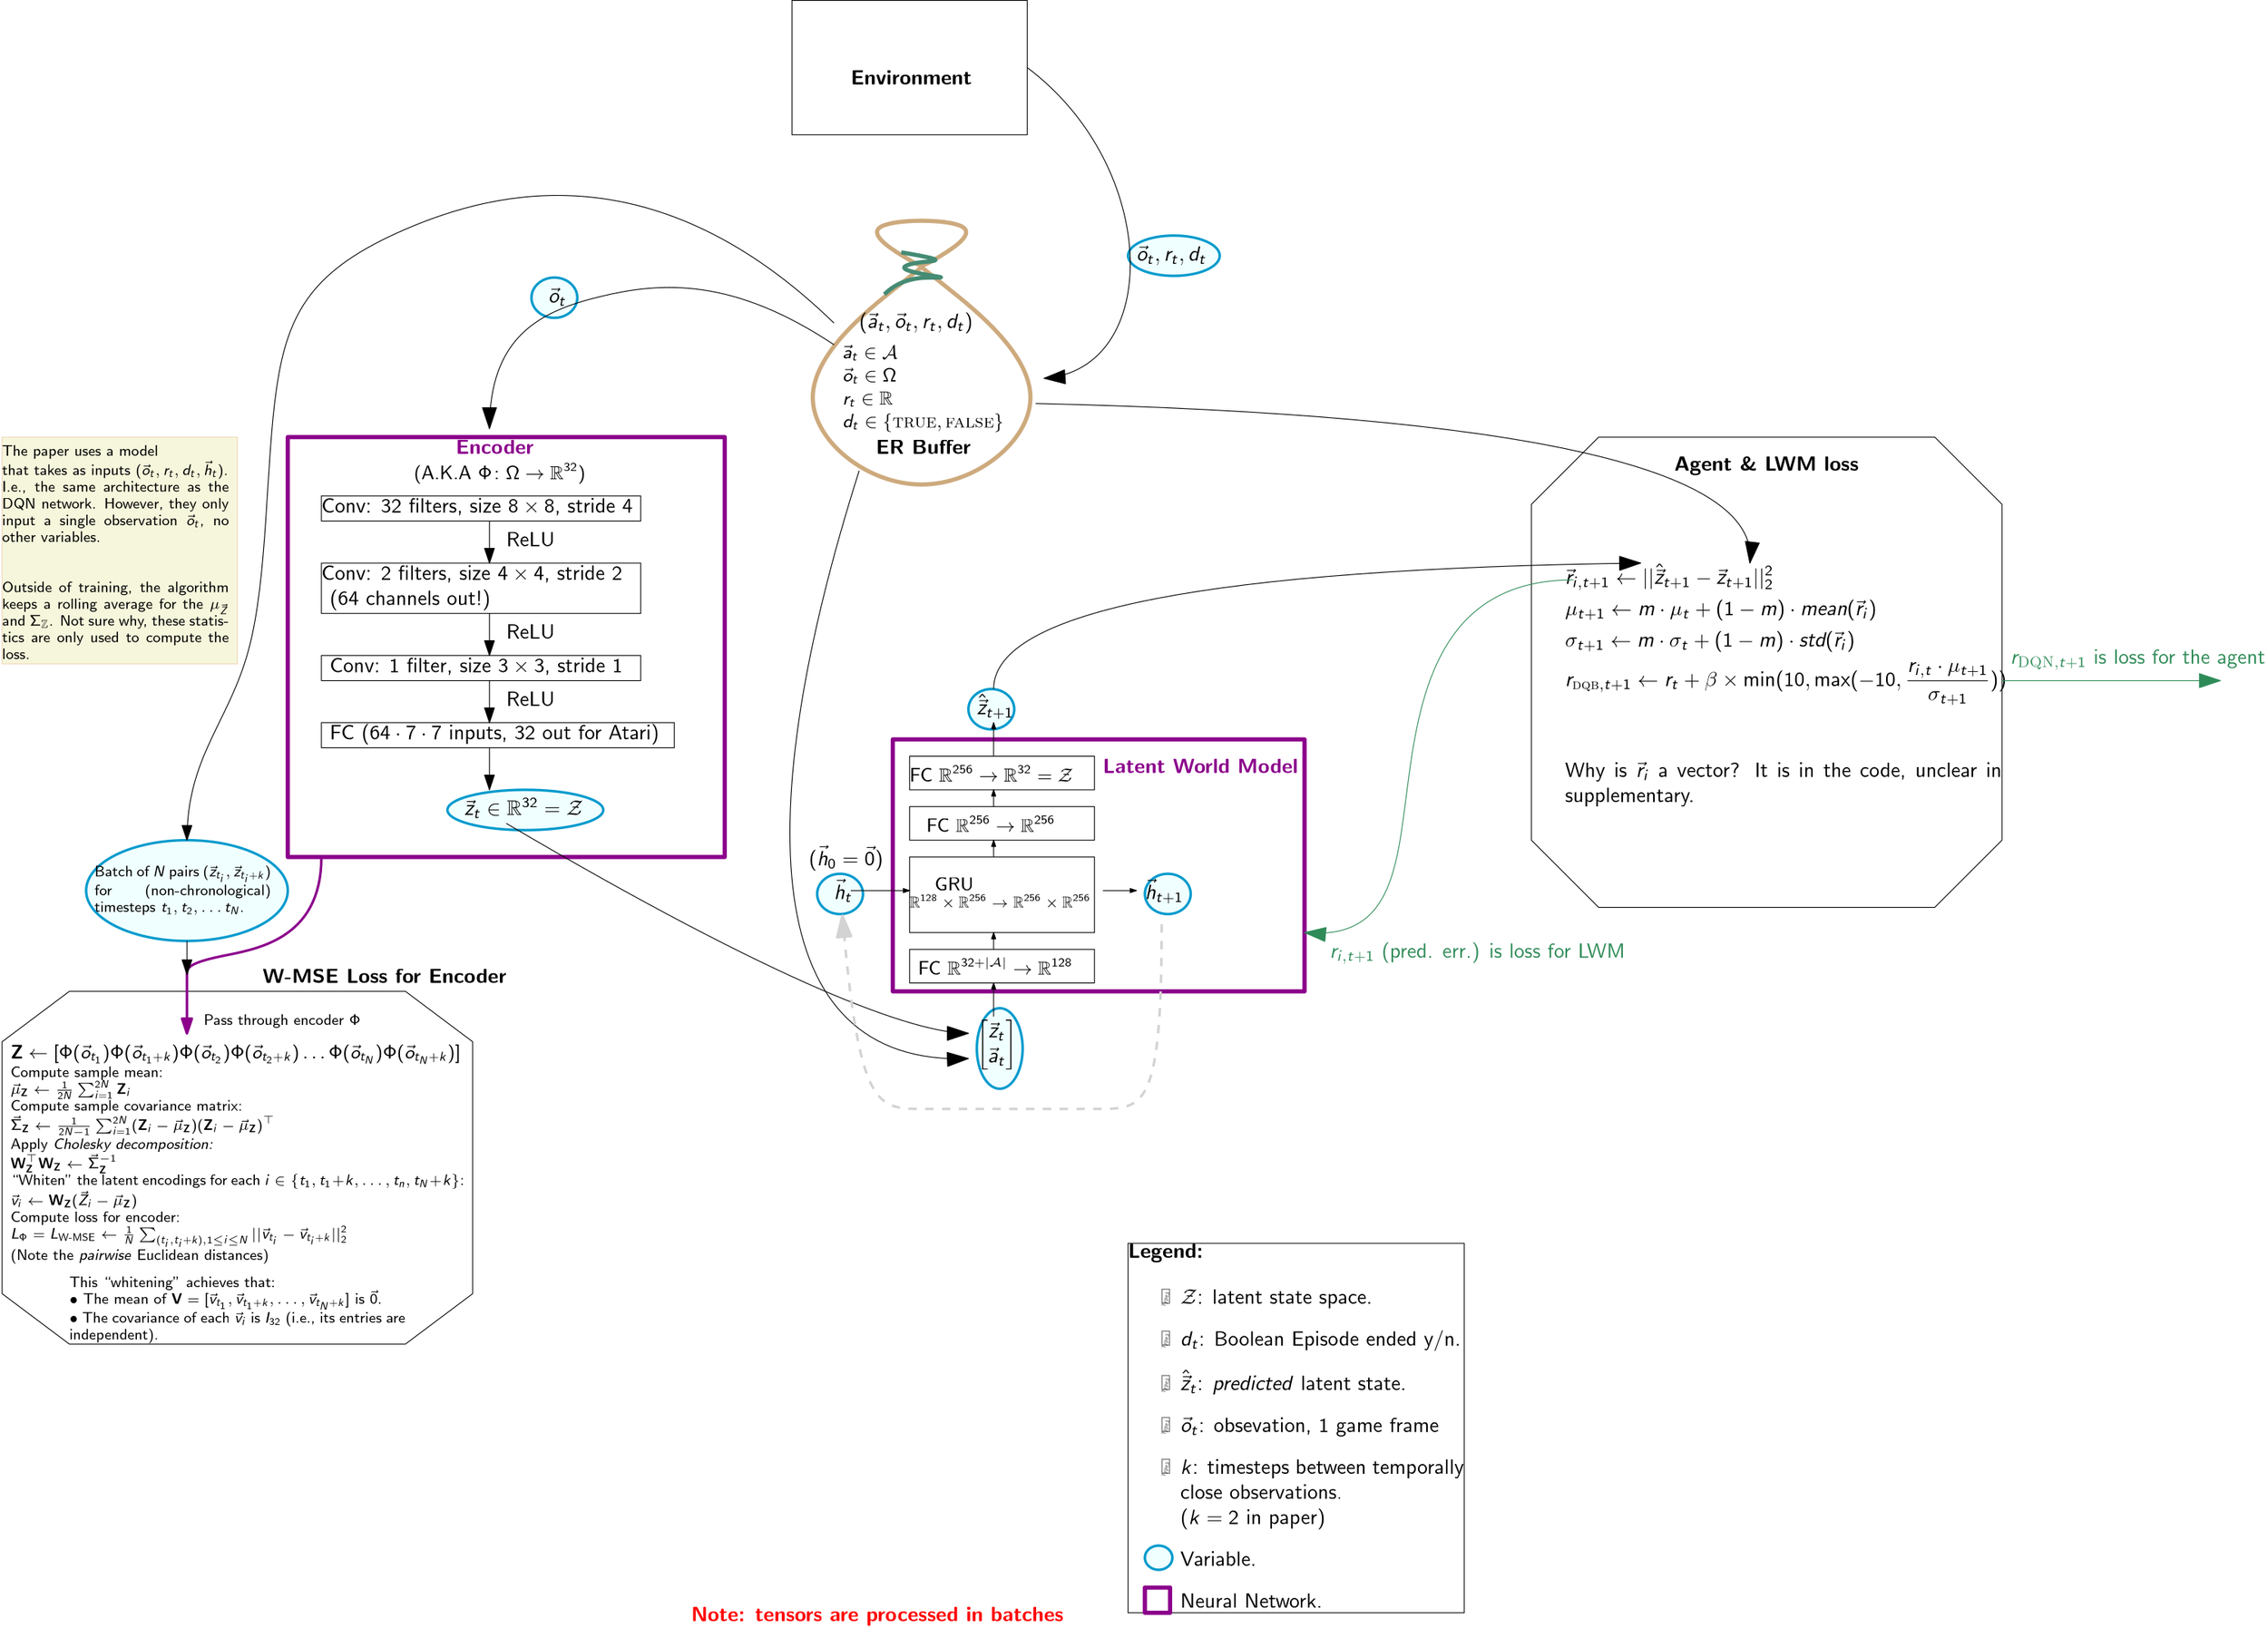 <?xml version="1.0"?>
<!DOCTYPE ipe SYSTEM "ipe.dtd">
<ipe version="70218" creator="Ipe 7.2.26">
<info created="D:20221008195241" modified="D:20221016220251"/>
<ipestyle name="basic">
<symbol name="arrow/arc(spx)">
<path stroke="sym-stroke" fill="sym-stroke" pen="sym-pen">
0 0 m
-1 0.333 l
-1 -0.333 l
h
</path>
</symbol>
<symbol name="arrow/farc(spx)">
<path stroke="sym-stroke" fill="white" pen="sym-pen">
0 0 m
-1 0.333 l
-1 -0.333 l
h
</path>
</symbol>
<symbol name="arrow/ptarc(spx)">
<path stroke="sym-stroke" fill="sym-stroke" pen="sym-pen">
0 0 m
-1 0.333 l
-0.8 0 l
-1 -0.333 l
h
</path>
</symbol>
<symbol name="arrow/fptarc(spx)">
<path stroke="sym-stroke" fill="white" pen="sym-pen">
0 0 m
-1 0.333 l
-0.8 0 l
-1 -0.333 l
h
</path>
</symbol>
<symbol name="mark/circle(sx)" transformations="translations">
<path fill="sym-stroke">
0.6 0 0 0.6 0 0 e
0.4 0 0 0.4 0 0 e
</path>
</symbol>
<symbol name="mark/disk(sx)" transformations="translations">
<path fill="sym-stroke">
0.6 0 0 0.6 0 0 e
</path>
</symbol>
<symbol name="mark/fdisk(sfx)" transformations="translations">
<group>
<path fill="sym-fill">
0.5 0 0 0.5 0 0 e
</path>
<path fill="sym-stroke" fillrule="eofill">
0.6 0 0 0.6 0 0 e
0.4 0 0 0.4 0 0 e
</path>
</group>
</symbol>
<symbol name="mark/box(sx)" transformations="translations">
<path fill="sym-stroke" fillrule="eofill">
-0.6 -0.6 m
0.6 -0.6 l
0.6 0.6 l
-0.6 0.6 l
h
-0.4 -0.4 m
0.4 -0.4 l
0.4 0.4 l
-0.4 0.4 l
h
</path>
</symbol>
<symbol name="mark/square(sx)" transformations="translations">
<path fill="sym-stroke">
-0.6 -0.6 m
0.6 -0.6 l
0.6 0.6 l
-0.6 0.6 l
h
</path>
</symbol>
<symbol name="mark/fsquare(sfx)" transformations="translations">
<group>
<path fill="sym-fill">
-0.5 -0.5 m
0.5 -0.5 l
0.5 0.5 l
-0.5 0.5 l
h
</path>
<path fill="sym-stroke" fillrule="eofill">
-0.6 -0.6 m
0.6 -0.6 l
0.6 0.6 l
-0.6 0.6 l
h
-0.4 -0.4 m
0.4 -0.4 l
0.4 0.4 l
-0.4 0.4 l
h
</path>
</group>
</symbol>
<symbol name="mark/cross(sx)" transformations="translations">
<group>
<path fill="sym-stroke">
-0.43 -0.57 m
0.57 0.43 l
0.43 0.57 l
-0.57 -0.43 l
h
</path>
<path fill="sym-stroke">
-0.43 0.57 m
0.57 -0.43 l
0.43 -0.57 l
-0.57 0.43 l
h
</path>
</group>
</symbol>
<symbol name="arrow/fnormal(spx)">
<path stroke="sym-stroke" fill="white" pen="sym-pen">
0 0 m
-1 0.333 l
-1 -0.333 l
h
</path>
</symbol>
<symbol name="arrow/pointed(spx)">
<path stroke="sym-stroke" fill="sym-stroke" pen="sym-pen">
0 0 m
-1 0.333 l
-0.8 0 l
-1 -0.333 l
h
</path>
</symbol>
<symbol name="arrow/fpointed(spx)">
<path stroke="sym-stroke" fill="white" pen="sym-pen">
0 0 m
-1 0.333 l
-0.8 0 l
-1 -0.333 l
h
</path>
</symbol>
<symbol name="arrow/linear(spx)">
<path stroke="sym-stroke" pen="sym-pen">
-1 0.333 m
0 0 l
-1 -0.333 l
</path>
</symbol>
<symbol name="arrow/fdouble(spx)">
<path stroke="sym-stroke" fill="white" pen="sym-pen">
0 0 m
-1 0.333 l
-1 -0.333 l
h
-1 0 m
-2 0.333 l
-2 -0.333 l
h
</path>
</symbol>
<symbol name="arrow/double(spx)">
<path stroke="sym-stroke" fill="sym-stroke" pen="sym-pen">
0 0 m
-1 0.333 l
-1 -0.333 l
h
-1 0 m
-2 0.333 l
-2 -0.333 l
h
</path>
</symbol>
<symbol name="arrow/mid-normal(spx)">
<path stroke="sym-stroke" fill="sym-stroke" pen="sym-pen">
0.5 0 m
-0.5 0.333 l
-0.5 -0.333 l
h
</path>
</symbol>
<symbol name="arrow/mid-fnormal(spx)">
<path stroke="sym-stroke" fill="white" pen="sym-pen">
0.5 0 m
-0.5 0.333 l
-0.5 -0.333 l
h
</path>
</symbol>
<symbol name="arrow/mid-pointed(spx)">
<path stroke="sym-stroke" fill="sym-stroke" pen="sym-pen">
0.5 0 m
-0.5 0.333 l
-0.3 0 l
-0.5 -0.333 l
h
</path>
</symbol>
<symbol name="arrow/mid-fpointed(spx)">
<path stroke="sym-stroke" fill="white" pen="sym-pen">
0.5 0 m
-0.5 0.333 l
-0.3 0 l
-0.5 -0.333 l
h
</path>
</symbol>
<symbol name="arrow/mid-double(spx)">
<path stroke="sym-stroke" fill="sym-stroke" pen="sym-pen">
1 0 m
0 0.333 l
0 -0.333 l
h
0 0 m
-1 0.333 l
-1 -0.333 l
h
</path>
</symbol>
<symbol name="arrow/mid-fdouble(spx)">
<path stroke="sym-stroke" fill="white" pen="sym-pen">
1 0 m
0 0.333 l
0 -0.333 l
h
0 0 m
-1 0.333 l
-1 -0.333 l
h
</path>
</symbol>
<anglesize name="22.5 deg" value="22.5"/>
<anglesize name="30 deg" value="30"/>
<anglesize name="45 deg" value="45"/>
<anglesize name="60 deg" value="60"/>
<anglesize name="90 deg" value="90"/>
<arrowsize name="large" value="10"/>
<arrowsize name="small" value="5"/>
<arrowsize name="tiny" value="3"/>
<color name="blue" value="0 0 1"/>
<color name="brown" value="0.647 0.165 0.165"/>
<color name="darkblue" value="0 0 0.545"/>
<color name="darkcyan" value="0 0.545 0.545"/>
<color name="darkgray" value="0.663"/>
<color name="darkgreen" value="0 0.392 0"/>
<color name="darkmagenta" value="0.545 0 0.545"/>
<color name="darkorange" value="1 0.549 0"/>
<color name="darkred" value="0.545 0 0"/>
<color name="gold" value="1 0.843 0"/>
<color name="gray" value="0.745"/>
<color name="green" value="0 1 0"/>
<color name="lightblue" value="0.678 0.847 0.902"/>
<color name="lightcyan" value="0.878 1 1"/>
<color name="lightgray" value="0.827"/>
<color name="lightgreen" value="0.565 0.933 0.565"/>
<color name="lightyellow" value="1 1 0.878"/>
<color name="navy" value="0 0 0.502"/>
<color name="orange" value="1 0.647 0"/>
<color name="pink" value="1 0.753 0.796"/>
<color name="purple" value="0.627 0.125 0.941"/>
<color name="red" value="1 0 0"/>
<color name="seagreen" value="0.18 0.545 0.341"/>
<color name="turquoise" value="0.251 0.878 0.816"/>
<color name="violet" value="0.933 0.51 0.933"/>
<color name="yellow" value="1 1 0"/>
<dashstyle name="dash dot dotted" value="[4 2 1 2 1 2] 0"/>
<dashstyle name="dash dotted" value="[4 2 1 2] 0"/>
<dashstyle name="dashed" value="[4] 0"/>
<dashstyle name="dotted" value="[1 3] 0"/>
<gridsize name="10 pts (~3.5 mm)" value="10"/>
<gridsize name="14 pts (~5 mm)" value="14"/>
<gridsize name="16 pts (~6 mm)" value="16"/>
<gridsize name="20 pts (~7 mm)" value="20"/>
<gridsize name="28 pts (~10 mm)" value="28"/>
<gridsize name="32 pts (~12 mm)" value="32"/>
<gridsize name="4 pts" value="4"/>
<gridsize name="56 pts (~20 mm)" value="56"/>
<gridsize name="8 pts (~3 mm)" value="8"/>
<opacity name="10%" value="0.1"/>
<opacity name="30%" value="0.3"/>
<opacity name="50%" value="0.5"/>
<opacity name="75%" value="0.75"/>
<pen name="fat" value="1.2"/>
<pen name="heavier" value="0.8"/>
<pen name="ultrafat" value="2"/>
<symbolsize name="large" value="5"/>
<symbolsize name="small" value="2"/>
<symbolsize name="tiny" value="1.1"/>
<textsize name="Huge" value="\Huge"/>
<textsize name="LARGE" value="\LARGE"/>
<textsize name="Large" value="\Large"/>
<textsize name="footnote" value="\footnotesize"/>
<textsize name="huge" value="\huge"/>
<textsize name="large" value="\large"/>
<textsize name="script" value="\scriptsize"/>
<textsize name="small" value="\small"/>
<textsize name="tiny" value="\tiny"/>
<textstyle name="center" begin="\begin{center}" end="\end{center}"/>
<textstyle name="item" begin="\begin{itemize}\item{}" end="\end{itemize}"/>
<textstyle name="itemize" begin="\begin{itemize}" end="\end{itemize}"/>
<tiling name="falling" angle="-60" step="4" width="1"/>
<tiling name="rising" angle="30" step="4" width="1"/>
</ipestyle>
<ipestyle name="colors">
<color name="aliceblue" value="0.941 0.973 1"/>
<color name="antiquewhite" value="0.98 0.922 0.843"/>
<color name="antiquewhite1" value="1 0.937 0.859"/>
<color name="antiquewhite2" value="0.933 0.875 0.8"/>
<color name="antiquewhite3" value="0.804 0.753 0.69"/>
<color name="antiquewhite4" value="0.545 0.514 0.471"/>
<color name="aquamarine" value="0.498 1 0.831"/>
<color name="aquamarine1" value="0.498 1 0.831"/>
<color name="aquamarine2" value="0.463 0.933 0.776"/>
<color name="aquamarine3" value="0.4 0.804 0.667"/>
<color name="aquamarine4" value="0.271 0.545 0.455"/>
<color name="azure" value="0.941 1 1"/>
<color name="azure1" value="0.941 1 1"/>
<color name="azure2" value="0.878 0.933 0.933"/>
<color name="azure3" value="0.757 0.804 0.804"/>
<color name="azure4" value="0.514 0.545 0.545"/>
<color name="beige" value="0.961 0.961 0.863"/>
<color name="bisque" value="1 0.894 0.769"/>
<color name="bisque1" value="1 0.894 0.769"/>
<color name="bisque2" value="0.933 0.835 0.718"/>
<color name="bisque3" value="0.804 0.718 0.62"/>
<color name="bisque4" value="0.545 0.49 0.42"/>
<color name="black" value="0"/>
<color name="blanchedalmond" value="1 0.922 0.804"/>
<color name="blue" value="0 0 1"/>
<color name="blue1" value="0 0 1"/>
<color name="blue2" value="0 0 0.933"/>
<color name="blue3" value="0 0 0.804"/>
<color name="blue4" value="0 0 0.545"/>
<color name="blueviolet" value="0.541 0.169 0.886"/>
<color name="brown" value="0.647 0.165 0.165"/>
<color name="brown1" value="1 0.251 0.251"/>
<color name="brown2" value="0.933 0.231 0.231"/>
<color name="brown3" value="0.804 0.2 0.2"/>
<color name="brown4" value="0.545 0.137 0.137"/>
<color name="burlywood" value="0.871 0.722 0.529"/>
<color name="burlywood1" value="1 0.827 0.608"/>
<color name="burlywood2" value="0.933 0.773 0.569"/>
<color name="burlywood3" value="0.804 0.667 0.49"/>
<color name="burlywood4" value="0.545 0.451 0.333"/>
<color name="cadetblue" value="0.373 0.62 0.627"/>
<color name="cadetblue1" value="0.596 0.961 1"/>
<color name="cadetblue2" value="0.557 0.898 0.933"/>
<color name="cadetblue3" value="0.478 0.773 0.804"/>
<color name="cadetblue4" value="0.325 0.525 0.545"/>
<color name="chartreuse" value="0.498 1 0"/>
<color name="chartreuse1" value="0.498 1 0"/>
<color name="chartreuse2" value="0.463 0.933 0"/>
<color name="chartreuse3" value="0.4 0.804 0"/>
<color name="chartreuse4" value="0.271 0.545 0"/>
<color name="chocolate" value="0.824 0.412 0.118"/>
<color name="chocolate1" value="1 0.498 0.141"/>
<color name="chocolate2" value="0.933 0.463 0.129"/>
<color name="chocolate3" value="0.804 0.4 0.114"/>
<color name="chocolate4" value="0.545 0.271 0.075"/>
<color name="coral" value="1 0.498 0.314"/>
<color name="coral1" value="1 0.447 0.337"/>
<color name="coral2" value="0.933 0.416 0.314"/>
<color name="coral3" value="0.804 0.357 0.271"/>
<color name="coral4" value="0.545 0.243 0.184"/>
<color name="cornflowerblue" value="0.392 0.584 0.929"/>
<color name="cornsilk" value="1 0.973 0.863"/>
<color name="cornsilk1" value="1 0.973 0.863"/>
<color name="cornsilk2" value="0.933 0.91 0.804"/>
<color name="cornsilk3" value="0.804 0.784 0.694"/>
<color name="cornsilk4" value="0.545 0.533 0.471"/>
<color name="cyan" value="0 1 1"/>
<color name="cyan1" value="0 1 1"/>
<color name="cyan2" value="0 0.933 0.933"/>
<color name="cyan3" value="0 0.804 0.804"/>
<color name="cyan4" value="0 0.545 0.545"/>
<color name="darkblue" value="0 0 0.545"/>
<color name="darkcyan" value="0 0.545 0.545"/>
<color name="darkgoldenrod" value="0.722 0.525 0.043"/>
<color name="darkgoldenrod1" value="1 0.725 0.059"/>
<color name="darkgoldenrod2" value="0.933 0.678 0.055"/>
<color name="darkgoldenrod3" value="0.804 0.584 0.047"/>
<color name="darkgoldenrod4" value="0.545 0.396 0.031"/>
<color name="darkgray" value="0.663"/>
<color name="darkgreen" value="0 0.392 0"/>
<color name="darkgrey" value="0.663"/>
<color name="darkkhaki" value="0.741 0.718 0.42"/>
<color name="darkmagenta" value="0.545 0 0.545"/>
<color name="darkolivegreen" value="0.333 0.42 0.184"/>
<color name="darkolivegreen1" value="0.792 1 0.439"/>
<color name="darkolivegreen2" value="0.737 0.933 0.408"/>
<color name="darkolivegreen3" value="0.635 0.804 0.353"/>
<color name="darkolivegreen4" value="0.431 0.545 0.239"/>
<color name="darkorange" value="1 0.549 0"/>
<color name="darkorange1" value="1 0.498 0"/>
<color name="darkorange2" value="0.933 0.463 0"/>
<color name="darkorange3" value="0.804 0.4 0"/>
<color name="darkorange4" value="0.545 0.271 0"/>
<color name="darkorchid" value="0.6 0.196 0.8"/>
<color name="darkorchid1" value="0.749 0.243 1"/>
<color name="darkorchid2" value="0.698 0.227 0.933"/>
<color name="darkorchid3" value="0.604 0.196 0.804"/>
<color name="darkorchid4" value="0.408 0.133 0.545"/>
<color name="darkred" value="0.545 0 0"/>
<color name="darksalmon" value="0.914 0.588 0.478"/>
<color name="darkseagreen" value="0.561 0.737 0.561"/>
<color name="darkseagreen1" value="0.757 1 0.757"/>
<color name="darkseagreen2" value="0.706 0.933 0.706"/>
<color name="darkseagreen3" value="0.608 0.804 0.608"/>
<color name="darkseagreen4" value="0.412 0.545 0.412"/>
<color name="darkslateblue" value="0.282 0.239 0.545"/>
<color name="darkslategray" value="0.184 0.31 0.31"/>
<color name="darkslategray1" value="0.592 1 1"/>
<color name="darkslategray2" value="0.553 0.933 0.933"/>
<color name="darkslategray3" value="0.475 0.804 0.804"/>
<color name="darkslategray4" value="0.322 0.545 0.545"/>
<color name="darkslategrey" value="0.184 0.31 0.31"/>
<color name="darkturquoise" value="0 0.808 0.82"/>
<color name="darkviolet" value="0.58 0 0.827"/>
<color name="deeppink" value="1 0.078 0.576"/>
<color name="deeppink1" value="1 0.078 0.576"/>
<color name="deeppink2" value="0.933 0.071 0.537"/>
<color name="deeppink3" value="0.804 0.063 0.463"/>
<color name="deeppink4" value="0.545 0.039 0.314"/>
<color name="deepskyblue" value="0 0.749 1"/>
<color name="deepskyblue1" value="0 0.749 1"/>
<color name="deepskyblue2" value="0 0.698 0.933"/>
<color name="deepskyblue3" value="0 0.604 0.804"/>
<color name="deepskyblue4" value="0 0.408 0.545"/>
<color name="dimgray" value="0.412"/>
<color name="dimgrey" value="0.412"/>
<color name="dodgerblue" value="0.118 0.565 1"/>
<color name="dodgerblue1" value="0.118 0.565 1"/>
<color name="dodgerblue2" value="0.11 0.525 0.933"/>
<color name="dodgerblue3" value="0.094 0.455 0.804"/>
<color name="dodgerblue4" value="0.063 0.306 0.545"/>
<color name="firebrick" value="0.698 0.133 0.133"/>
<color name="firebrick1" value="1 0.188 0.188"/>
<color name="firebrick2" value="0.933 0.173 0.173"/>
<color name="firebrick3" value="0.804 0.149 0.149"/>
<color name="firebrick4" value="0.545 0.102 0.102"/>
<color name="floralwhite" value="1 0.98 0.941"/>
<color name="forestgreen" value="0.133 0.545 0.133"/>
<color name="gainsboro" value="0.863"/>
<color name="ghostwhite" value="0.973 0.973 1"/>
<color name="gold" value="1 0.843 0"/>
<color name="gold1" value="1 0.843 0"/>
<color name="gold2" value="0.933 0.788 0"/>
<color name="gold3" value="0.804 0.678 0"/>
<color name="gold4" value="0.545 0.459 0"/>
<color name="goldenrod" value="0.855 0.647 0.125"/>
<color name="goldenrod1" value="1 0.757 0.145"/>
<color name="goldenrod2" value="0.933 0.706 0.133"/>
<color name="goldenrod3" value="0.804 0.608 0.114"/>
<color name="goldenrod4" value="0.545 0.412 0.078"/>
<color name="gray" value="0.745"/>
<color name="gray0" value="0"/>
<color name="gray1" value="0.012"/>
<color name="gray10" value="0.102"/>
<color name="gray100" value="1"/>
<color name="gray11" value="0.11"/>
<color name="gray12" value="0.122"/>
<color name="gray13" value="0.129"/>
<color name="gray14" value="0.141"/>
<color name="gray15" value="0.149"/>
<color name="gray16" value="0.161"/>
<color name="gray17" value="0.169"/>
<color name="gray18" value="0.18"/>
<color name="gray19" value="0.188"/>
<color name="gray2" value="0.02"/>
<color name="gray20" value="0.2"/>
<color name="gray21" value="0.212"/>
<color name="gray22" value="0.22"/>
<color name="gray23" value="0.231"/>
<color name="gray24" value="0.239"/>
<color name="gray25" value="0.251"/>
<color name="gray26" value="0.259"/>
<color name="gray27" value="0.271"/>
<color name="gray28" value="0.278"/>
<color name="gray29" value="0.29"/>
<color name="gray3" value="0.031"/>
<color name="gray30" value="0.302"/>
<color name="gray31" value="0.31"/>
<color name="gray32" value="0.322"/>
<color name="gray33" value="0.329"/>
<color name="gray34" value="0.341"/>
<color name="gray35" value="0.349"/>
<color name="gray36" value="0.361"/>
<color name="gray37" value="0.369"/>
<color name="gray38" value="0.38"/>
<color name="gray39" value="0.388"/>
<color name="gray4" value="0.039"/>
<color name="gray40" value="0.4"/>
<color name="gray41" value="0.412"/>
<color name="gray42" value="0.42"/>
<color name="gray43" value="0.431"/>
<color name="gray44" value="0.439"/>
<color name="gray45" value="0.451"/>
<color name="gray46" value="0.459"/>
<color name="gray47" value="0.471"/>
<color name="gray48" value="0.478"/>
<color name="gray49" value="0.49"/>
<color name="gray5" value="0.051"/>
<color name="gray50" value="0.498"/>
<color name="gray51" value="0.51"/>
<color name="gray52" value="0.522"/>
<color name="gray53" value="0.529"/>
<color name="gray54" value="0.541"/>
<color name="gray55" value="0.549"/>
<color name="gray56" value="0.561"/>
<color name="gray57" value="0.569"/>
<color name="gray58" value="0.58"/>
<color name="gray59" value="0.588"/>
<color name="gray6" value="0.059"/>
<color name="gray60" value="0.6"/>
<color name="gray61" value="0.612"/>
<color name="gray62" value="0.62"/>
<color name="gray63" value="0.631"/>
<color name="gray64" value="0.639"/>
<color name="gray65" value="0.651"/>
<color name="gray66" value="0.659"/>
<color name="gray67" value="0.671"/>
<color name="gray68" value="0.678"/>
<color name="gray69" value="0.69"/>
<color name="gray7" value="0.071"/>
<color name="gray70" value="0.702"/>
<color name="gray71" value="0.71"/>
<color name="gray72" value="0.722"/>
<color name="gray73" value="0.729"/>
<color name="gray74" value="0.741"/>
<color name="gray75" value="0.749"/>
<color name="gray76" value="0.761"/>
<color name="gray77" value="0.769"/>
<color name="gray78" value="0.78"/>
<color name="gray79" value="0.788"/>
<color name="gray8" value="0.078"/>
<color name="gray80" value="0.8"/>
<color name="gray81" value="0.812"/>
<color name="gray82" value="0.82"/>
<color name="gray83" value="0.831"/>
<color name="gray84" value="0.839"/>
<color name="gray85" value="0.851"/>
<color name="gray86" value="0.859"/>
<color name="gray87" value="0.871"/>
<color name="gray88" value="0.878"/>
<color name="gray89" value="0.89"/>
<color name="gray9" value="0.09"/>
<color name="gray90" value="0.898"/>
<color name="gray91" value="0.91"/>
<color name="gray92" value="0.922"/>
<color name="gray93" value="0.929"/>
<color name="gray94" value="0.941"/>
<color name="gray95" value="0.949"/>
<color name="gray96" value="0.961"/>
<color name="gray97" value="0.969"/>
<color name="gray98" value="0.98"/>
<color name="gray99" value="0.988"/>
<color name="green" value="0 1 0"/>
<color name="green1" value="0 1 0"/>
<color name="green2" value="0 0.933 0"/>
<color name="green3" value="0 0.804 0"/>
<color name="green4" value="0 0.545 0"/>
<color name="greenyellow" value="0.678 1 0.184"/>
<color name="grey" value="0.745"/>
<color name="grey0" value="0"/>
<color name="grey1" value="0.012"/>
<color name="grey10" value="0.102"/>
<color name="grey100" value="1"/>
<color name="grey11" value="0.11"/>
<color name="grey12" value="0.122"/>
<color name="grey13" value="0.129"/>
<color name="grey14" value="0.141"/>
<color name="grey15" value="0.149"/>
<color name="grey16" value="0.161"/>
<color name="grey17" value="0.169"/>
<color name="grey18" value="0.18"/>
<color name="grey19" value="0.188"/>
<color name="grey2" value="0.02"/>
<color name="grey20" value="0.2"/>
<color name="grey21" value="0.212"/>
<color name="grey22" value="0.22"/>
<color name="grey23" value="0.231"/>
<color name="grey24" value="0.239"/>
<color name="grey25" value="0.251"/>
<color name="grey26" value="0.259"/>
<color name="grey27" value="0.271"/>
<color name="grey28" value="0.278"/>
<color name="grey29" value="0.29"/>
<color name="grey3" value="0.031"/>
<color name="grey30" value="0.302"/>
<color name="grey31" value="0.31"/>
<color name="grey32" value="0.322"/>
<color name="grey33" value="0.329"/>
<color name="grey34" value="0.341"/>
<color name="grey35" value="0.349"/>
<color name="grey36" value="0.361"/>
<color name="grey37" value="0.369"/>
<color name="grey38" value="0.38"/>
<color name="grey39" value="0.388"/>
<color name="grey4" value="0.039"/>
<color name="grey40" value="0.4"/>
<color name="grey41" value="0.412"/>
<color name="grey42" value="0.42"/>
<color name="grey43" value="0.431"/>
<color name="grey44" value="0.439"/>
<color name="grey45" value="0.451"/>
<color name="grey46" value="0.459"/>
<color name="grey47" value="0.471"/>
<color name="grey48" value="0.478"/>
<color name="grey49" value="0.49"/>
<color name="grey5" value="0.051"/>
<color name="grey50" value="0.498"/>
<color name="grey51" value="0.51"/>
<color name="grey52" value="0.522"/>
<color name="grey53" value="0.529"/>
<color name="grey54" value="0.541"/>
<color name="grey55" value="0.549"/>
<color name="grey56" value="0.561"/>
<color name="grey57" value="0.569"/>
<color name="grey58" value="0.58"/>
<color name="grey59" value="0.588"/>
<color name="grey6" value="0.059"/>
<color name="grey60" value="0.6"/>
<color name="grey61" value="0.612"/>
<color name="grey62" value="0.62"/>
<color name="grey63" value="0.631"/>
<color name="grey64" value="0.639"/>
<color name="grey65" value="0.651"/>
<color name="grey66" value="0.659"/>
<color name="grey67" value="0.671"/>
<color name="grey68" value="0.678"/>
<color name="grey69" value="0.69"/>
<color name="grey7" value="0.071"/>
<color name="grey70" value="0.702"/>
<color name="grey71" value="0.71"/>
<color name="grey72" value="0.722"/>
<color name="grey73" value="0.729"/>
<color name="grey74" value="0.741"/>
<color name="grey75" value="0.749"/>
<color name="grey76" value="0.761"/>
<color name="grey77" value="0.769"/>
<color name="grey78" value="0.78"/>
<color name="grey79" value="0.788"/>
<color name="grey8" value="0.078"/>
<color name="grey80" value="0.8"/>
<color name="grey81" value="0.812"/>
<color name="grey82" value="0.82"/>
<color name="grey83" value="0.831"/>
<color name="grey84" value="0.839"/>
<color name="grey85" value="0.851"/>
<color name="grey86" value="0.859"/>
<color name="grey87" value="0.871"/>
<color name="grey88" value="0.878"/>
<color name="grey89" value="0.89"/>
<color name="grey9" value="0.09"/>
<color name="grey90" value="0.898"/>
<color name="grey91" value="0.91"/>
<color name="grey92" value="0.922"/>
<color name="grey93" value="0.929"/>
<color name="grey94" value="0.941"/>
<color name="grey95" value="0.949"/>
<color name="grey96" value="0.961"/>
<color name="grey97" value="0.969"/>
<color name="grey98" value="0.98"/>
<color name="grey99" value="0.988"/>
<color name="honeydew" value="0.941 1 0.941"/>
<color name="honeydew1" value="0.941 1 0.941"/>
<color name="honeydew2" value="0.878 0.933 0.878"/>
<color name="honeydew3" value="0.757 0.804 0.757"/>
<color name="honeydew4" value="0.514 0.545 0.514"/>
<color name="hotpink" value="1 0.412 0.706"/>
<color name="hotpink1" value="1 0.431 0.706"/>
<color name="hotpink2" value="0.933 0.416 0.655"/>
<color name="hotpink3" value="0.804 0.376 0.565"/>
<color name="hotpink4" value="0.545 0.227 0.384"/>
<color name="indianred" value="0.804 0.361 0.361"/>
<color name="indianred1" value="1 0.416 0.416"/>
<color name="indianred2" value="0.933 0.388 0.388"/>
<color name="indianred3" value="0.804 0.333 0.333"/>
<color name="indianred4" value="0.545 0.227 0.227"/>
<color name="ivory" value="1 1 0.941"/>
<color name="ivory1" value="1 1 0.941"/>
<color name="ivory2" value="0.933 0.933 0.878"/>
<color name="ivory3" value="0.804 0.804 0.757"/>
<color name="ivory4" value="0.545 0.545 0.514"/>
<color name="khaki" value="0.941 0.902 0.549"/>
<color name="khaki1" value="1 0.965 0.561"/>
<color name="khaki2" value="0.933 0.902 0.522"/>
<color name="khaki3" value="0.804 0.776 0.451"/>
<color name="khaki4" value="0.545 0.525 0.306"/>
<color name="lavender" value="0.902 0.902 0.98"/>
<color name="lavenderblush" value="1 0.941 0.961"/>
<color name="lavenderblush1" value="1 0.941 0.961"/>
<color name="lavenderblush2" value="0.933 0.878 0.898"/>
<color name="lavenderblush3" value="0.804 0.757 0.773"/>
<color name="lavenderblush4" value="0.545 0.514 0.525"/>
<color name="lawngreen" value="0.486 0.988 0"/>
<color name="lemonchiffon" value="1 0.98 0.804"/>
<color name="lemonchiffon1" value="1 0.98 0.804"/>
<color name="lemonchiffon2" value="0.933 0.914 0.749"/>
<color name="lemonchiffon3" value="0.804 0.788 0.647"/>
<color name="lemonchiffon4" value="0.545 0.537 0.439"/>
<color name="lightblue" value="0.678 0.847 0.902"/>
<color name="lightblue1" value="0.749 0.937 1"/>
<color name="lightblue2" value="0.698 0.875 0.933"/>
<color name="lightblue3" value="0.604 0.753 0.804"/>
<color name="lightblue4" value="0.408 0.514 0.545"/>
<color name="lightcoral" value="0.941 0.502 0.502"/>
<color name="lightcyan" value="0.878 1 1"/>
<color name="lightcyan1" value="0.878 1 1"/>
<color name="lightcyan2" value="0.82 0.933 0.933"/>
<color name="lightcyan3" value="0.706 0.804 0.804"/>
<color name="lightcyan4" value="0.478 0.545 0.545"/>
<color name="lightgoldenrod" value="0.933 0.867 0.51"/>
<color name="lightgoldenrod1" value="1 0.925 0.545"/>
<color name="lightgoldenrod2" value="0.933 0.863 0.51"/>
<color name="lightgoldenrod3" value="0.804 0.745 0.439"/>
<color name="lightgoldenrod4" value="0.545 0.506 0.298"/>
<color name="lightgoldenrodyellow" value="0.98 0.98 0.824"/>
<color name="lightgray" value="0.827"/>
<color name="lightgreen" value="0.565 0.933 0.565"/>
<color name="lightgrey" value="0.827"/>
<color name="lightpink" value="1 0.714 0.757"/>
<color name="lightpink1" value="1 0.682 0.725"/>
<color name="lightpink2" value="0.933 0.635 0.678"/>
<color name="lightpink3" value="0.804 0.549 0.584"/>
<color name="lightpink4" value="0.545 0.373 0.396"/>
<color name="lightsalmon" value="1 0.627 0.478"/>
<color name="lightsalmon1" value="1 0.627 0.478"/>
<color name="lightsalmon2" value="0.933 0.584 0.447"/>
<color name="lightsalmon3" value="0.804 0.506 0.384"/>
<color name="lightsalmon4" value="0.545 0.341 0.259"/>
<color name="lightseagreen" value="0.125 0.698 0.667"/>
<color name="lightskyblue" value="0.529 0.808 0.98"/>
<color name="lightskyblue1" value="0.69 0.886 1"/>
<color name="lightskyblue2" value="0.643 0.827 0.933"/>
<color name="lightskyblue3" value="0.553 0.714 0.804"/>
<color name="lightskyblue4" value="0.376 0.482 0.545"/>
<color name="lightslateblue" value="0.518 0.439 1"/>
<color name="lightslategray" value="0.467 0.533 0.6"/>
<color name="lightslategrey" value="0.467 0.533 0.6"/>
<color name="lightsteelblue" value="0.69 0.769 0.871"/>
<color name="lightsteelblue1" value="0.792 0.882 1"/>
<color name="lightsteelblue2" value="0.737 0.824 0.933"/>
<color name="lightsteelblue3" value="0.635 0.71 0.804"/>
<color name="lightsteelblue4" value="0.431 0.482 0.545"/>
<color name="lightyellow" value="1 1 0.878"/>
<color name="lightyellow1" value="1 1 0.878"/>
<color name="lightyellow2" value="0.933 0.933 0.82"/>
<color name="lightyellow3" value="0.804 0.804 0.706"/>
<color name="lightyellow4" value="0.545 0.545 0.478"/>
<color name="limegreen" value="0.196 0.804 0.196"/>
<color name="linen" value="0.98 0.941 0.902"/>
<color name="magenta" value="1 0 1"/>
<color name="magenta1" value="1 0 1"/>
<color name="magenta2" value="0.933 0 0.933"/>
<color name="magenta3" value="0.804 0 0.804"/>
<color name="magenta4" value="0.545 0 0.545"/>
<color name="maroon" value="0.69 0.188 0.376"/>
<color name="maroon1" value="1 0.204 0.702"/>
<color name="maroon2" value="0.933 0.188 0.655"/>
<color name="maroon3" value="0.804 0.161 0.565"/>
<color name="maroon4" value="0.545 0.11 0.384"/>
<color name="mediumaquamarine" value="0.4 0.804 0.667"/>
<color name="mediumblue" value="0 0 0.804"/>
<color name="mediumorchid" value="0.729 0.333 0.827"/>
<color name="mediumorchid1" value="0.878 0.4 1"/>
<color name="mediumorchid2" value="0.82 0.373 0.933"/>
<color name="mediumorchid3" value="0.706 0.322 0.804"/>
<color name="mediumorchid4" value="0.478 0.216 0.545"/>
<color name="mediumpurple" value="0.576 0.439 0.859"/>
<color name="mediumpurple1" value="0.671 0.51 1"/>
<color name="mediumpurple2" value="0.624 0.475 0.933"/>
<color name="mediumpurple3" value="0.537 0.408 0.804"/>
<color name="mediumpurple4" value="0.365 0.278 0.545"/>
<color name="mediumseagreen" value="0.235 0.702 0.443"/>
<color name="mediumslateblue" value="0.482 0.408 0.933"/>
<color name="mediumspringgreen" value="0 0.98 0.604"/>
<color name="mediumturquoise" value="0.282 0.82 0.8"/>
<color name="mediumvioletred" value="0.78 0.082 0.522"/>
<color name="midnightblue" value="0.098 0.098 0.439"/>
<color name="mintcream" value="0.961 1 0.98"/>
<color name="mistyrose" value="1 0.894 0.882"/>
<color name="mistyrose1" value="1 0.894 0.882"/>
<color name="mistyrose2" value="0.933 0.835 0.824"/>
<color name="mistyrose3" value="0.804 0.718 0.71"/>
<color name="mistyrose4" value="0.545 0.49 0.482"/>
<color name="moccasin" value="1 0.894 0.71"/>
<color name="navajowhite" value="1 0.871 0.678"/>
<color name="navajowhite1" value="1 0.871 0.678"/>
<color name="navajowhite2" value="0.933 0.812 0.631"/>
<color name="navajowhite3" value="0.804 0.702 0.545"/>
<color name="navajowhite4" value="0.545 0.475 0.369"/>
<color name="navy" value="0 0 0.502"/>
<color name="navyblue" value="0 0 0.502"/>
<color name="oldlace" value="0.992 0.961 0.902"/>
<color name="olivedrab" value="0.42 0.557 0.137"/>
<color name="olivedrab1" value="0.753 1 0.243"/>
<color name="olivedrab2" value="0.702 0.933 0.227"/>
<color name="olivedrab3" value="0.604 0.804 0.196"/>
<color name="olivedrab4" value="0.412 0.545 0.133"/>
<color name="orange" value="1 0.647 0"/>
<color name="orange1" value="1 0.647 0"/>
<color name="orange2" value="0.933 0.604 0"/>
<color name="orange3" value="0.804 0.522 0"/>
<color name="orange4" value="0.545 0.353 0"/>
<color name="orangered" value="1 0.271 0"/>
<color name="orangered1" value="1 0.271 0"/>
<color name="orangered2" value="0.933 0.251 0"/>
<color name="orangered3" value="0.804 0.216 0"/>
<color name="orangered4" value="0.545 0.145 0"/>
<color name="orchid" value="0.855 0.439 0.839"/>
<color name="orchid1" value="1 0.514 0.98"/>
<color name="orchid2" value="0.933 0.478 0.914"/>
<color name="orchid3" value="0.804 0.412 0.788"/>
<color name="orchid4" value="0.545 0.278 0.537"/>
<color name="palegoldenrod" value="0.933 0.91 0.667"/>
<color name="palegreen" value="0.596 0.984 0.596"/>
<color name="palegreen1" value="0.604 1 0.604"/>
<color name="palegreen2" value="0.565 0.933 0.565"/>
<color name="palegreen3" value="0.486 0.804 0.486"/>
<color name="palegreen4" value="0.329 0.545 0.329"/>
<color name="paleturquoise" value="0.686 0.933 0.933"/>
<color name="paleturquoise1" value="0.733 1 1"/>
<color name="paleturquoise2" value="0.682 0.933 0.933"/>
<color name="paleturquoise3" value="0.588 0.804 0.804"/>
<color name="paleturquoise4" value="0.4 0.545 0.545"/>
<color name="palevioletred" value="0.859 0.439 0.576"/>
<color name="palevioletred1" value="1 0.51 0.671"/>
<color name="palevioletred2" value="0.933 0.475 0.624"/>
<color name="palevioletred3" value="0.804 0.408 0.537"/>
<color name="palevioletred4" value="0.545 0.278 0.365"/>
<color name="papayawhip" value="1 0.937 0.835"/>
<color name="peachpuff" value="1 0.855 0.725"/>
<color name="peachpuff1" value="1 0.855 0.725"/>
<color name="peachpuff2" value="0.933 0.796 0.678"/>
<color name="peachpuff3" value="0.804 0.686 0.584"/>
<color name="peachpuff4" value="0.545 0.467 0.396"/>
<color name="peru" value="0.804 0.522 0.247"/>
<color name="pink" value="1 0.753 0.796"/>
<color name="pink1" value="1 0.71 0.773"/>
<color name="pink2" value="0.933 0.663 0.722"/>
<color name="pink3" value="0.804 0.569 0.62"/>
<color name="pink4" value="0.545 0.388 0.424"/>
<color name="plum" value="0.867 0.627 0.867"/>
<color name="plum1" value="1 0.733 1"/>
<color name="plum2" value="0.933 0.682 0.933"/>
<color name="plum3" value="0.804 0.588 0.804"/>
<color name="plum4" value="0.545 0.4 0.545"/>
<color name="powderblue" value="0.69 0.878 0.902"/>
<color name="purple" value="0.627 0.125 0.941"/>
<color name="purple1" value="0.608 0.188 1"/>
<color name="purple2" value="0.569 0.173 0.933"/>
<color name="purple3" value="0.49 0.149 0.804"/>
<color name="purple4" value="0.333 0.102 0.545"/>
<color name="red" value="1 0 0"/>
<color name="red1" value="1 0 0"/>
<color name="red2" value="0.933 0 0"/>
<color name="red3" value="0.804 0 0"/>
<color name="red4" value="0.545 0 0"/>
<color name="rosybrown" value="0.737 0.561 0.561"/>
<color name="rosybrown1" value="1 0.757 0.757"/>
<color name="rosybrown2" value="0.933 0.706 0.706"/>
<color name="rosybrown3" value="0.804 0.608 0.608"/>
<color name="rosybrown4" value="0.545 0.412 0.412"/>
<color name="royalblue" value="0.255 0.412 0.882"/>
<color name="royalblue1" value="0.282 0.463 1"/>
<color name="royalblue2" value="0.263 0.431 0.933"/>
<color name="royalblue3" value="0.227 0.373 0.804"/>
<color name="royalblue4" value="0.153 0.251 0.545"/>
<color name="saddlebrown" value="0.545 0.271 0.075"/>
<color name="salmon" value="0.98 0.502 0.447"/>
<color name="salmon1" value="1 0.549 0.412"/>
<color name="salmon2" value="0.933 0.51 0.384"/>
<color name="salmon3" value="0.804 0.439 0.329"/>
<color name="salmon4" value="0.545 0.298 0.224"/>
<color name="sandybrown" value="0.957 0.643 0.376"/>
<color name="seagreen" value="0.18 0.545 0.341"/>
<color name="seagreen1" value="0.329 1 0.624"/>
<color name="seagreen2" value="0.306 0.933 0.58"/>
<color name="seagreen3" value="0.263 0.804 0.502"/>
<color name="seagreen4" value="0.18 0.545 0.341"/>
<color name="seashell" value="1 0.961 0.933"/>
<color name="seashell1" value="1 0.961 0.933"/>
<color name="seashell2" value="0.933 0.898 0.871"/>
<color name="seashell3" value="0.804 0.773 0.749"/>
<color name="seashell4" value="0.545 0.525 0.51"/>
<color name="sienna" value="0.627 0.322 0.176"/>
<color name="sienna1" value="1 0.51 0.278"/>
<color name="sienna2" value="0.933 0.475 0.259"/>
<color name="sienna3" value="0.804 0.408 0.224"/>
<color name="sienna4" value="0.545 0.278 0.149"/>
<color name="skyblue" value="0.529 0.808 0.922"/>
<color name="skyblue1" value="0.529 0.808 1"/>
<color name="skyblue2" value="0.494 0.753 0.933"/>
<color name="skyblue3" value="0.424 0.651 0.804"/>
<color name="skyblue4" value="0.29 0.439 0.545"/>
<color name="slateblue" value="0.416 0.353 0.804"/>
<color name="slateblue1" value="0.514 0.435 1"/>
<color name="slateblue2" value="0.478 0.404 0.933"/>
<color name="slateblue3" value="0.412 0.349 0.804"/>
<color name="slateblue4" value="0.278 0.235 0.545"/>
<color name="slategray" value="0.439 0.502 0.565"/>
<color name="slategray1" value="0.776 0.886 1"/>
<color name="slategray2" value="0.725 0.827 0.933"/>
<color name="slategray3" value="0.624 0.714 0.804"/>
<color name="slategray4" value="0.424 0.482 0.545"/>
<color name="slategrey" value="0.439 0.502 0.565"/>
<color name="snow" value="1 0.98 0.98"/>
<color name="snow1" value="1 0.98 0.98"/>
<color name="snow2" value="0.933 0.914 0.914"/>
<color name="snow3" value="0.804 0.788 0.788"/>
<color name="snow4" value="0.545 0.537 0.537"/>
<color name="springgreen" value="0 1 0.498"/>
<color name="springgreen1" value="0 1 0.498"/>
<color name="springgreen2" value="0 0.933 0.463"/>
<color name="springgreen3" value="0 0.804 0.4"/>
<color name="springgreen4" value="0 0.545 0.271"/>
<color name="steelblue" value="0.275 0.51 0.706"/>
<color name="steelblue1" value="0.388 0.722 1"/>
<color name="steelblue2" value="0.361 0.675 0.933"/>
<color name="steelblue3" value="0.31 0.58 0.804"/>
<color name="steelblue4" value="0.212 0.392 0.545"/>
<color name="tan" value="0.824 0.706 0.549"/>
<color name="tan1" value="1 0.647 0.31"/>
<color name="tan2" value="0.933 0.604 0.286"/>
<color name="tan3" value="0.804 0.522 0.247"/>
<color name="tan4" value="0.545 0.353 0.169"/>
<color name="thistle" value="0.847 0.749 0.847"/>
<color name="thistle1" value="1 0.882 1"/>
<color name="thistle2" value="0.933 0.824 0.933"/>
<color name="thistle3" value="0.804 0.71 0.804"/>
<color name="thistle4" value="0.545 0.482 0.545"/>
<color name="tomato" value="1 0.388 0.278"/>
<color name="tomato1" value="1 0.388 0.278"/>
<color name="tomato2" value="0.933 0.361 0.259"/>
<color name="tomato3" value="0.804 0.31 0.224"/>
<color name="tomato4" value="0.545 0.212 0.149"/>
<color name="turquoise" value="0.251 0.878 0.816"/>
<color name="turquoise1" value="0 0.961 1"/>
<color name="turquoise2" value="0 0.898 0.933"/>
<color name="turquoise3" value="0 0.773 0.804"/>
<color name="turquoise4" value="0 0.525 0.545"/>
<color name="violet" value="0.933 0.51 0.933"/>
<color name="violetred" value="0.816 0.125 0.565"/>
<color name="violetred1" value="1 0.243 0.588"/>
<color name="violetred2" value="0.933 0.227 0.549"/>
<color name="violetred3" value="0.804 0.196 0.471"/>
<color name="violetred4" value="0.545 0.133 0.322"/>
<color name="wheat" value="0.961 0.871 0.702"/>
<color name="wheat1" value="1 0.906 0.729"/>
<color name="wheat2" value="0.933 0.847 0.682"/>
<color name="wheat3" value="0.804 0.729 0.588"/>
<color name="wheat4" value="0.545 0.494 0.4"/>
<color name="white" value="1"/>
<color name="whitesmoke" value="0.961"/>
<color name="yellow" value="1 1 0"/>
<color name="yellow1" value="1 1 0"/>
<color name="yellow2" value="0.933 0.933 0"/>
<color name="yellow3" value="0.804 0.804 0"/>
<color name="yellow4" value="0.545 0.545 0"/>
<color name="yellowgreen" value="0.604 0.804 0.196"/>
</ipestyle>
<ipestyle name="nifbeamer">
<preamble>
\makeatletter
\renewcommand{\familydefault}{\sfdefault}
\usepackage{amsmath,amsthm,amsfonts,amssymb,amscd}
\newcommand{\R}{\mathbb{R}}
\newcommand{\N}{\mathbb{N}}
\newcommand{\C}{\mathbb{C}}
\newcommand{\Z}{\mathbb{Z}}
\renewcommand{\rmdefault}{cmss}
\def\mathfamilydefault{\sfdefault}
\SetSymbolFont{operators}{normal}{OT1}{cmss}{m}{n}
\SetSymbolFont{operators}{bold}{OT1}{cmss}{bx}{n}
\DeclareSymbolFont{numbers}{\encodingdefault}{\mathfamilydefault}{m}{n}
\DeclareSymbolFont{pureletters}{\encodingdefault}{\mathfamilydefault}{m}{it}
\SetMathAlphabet{\mathrm}{normal}{\encodingdefault}{\rmdefault}{m}{n}
\DeclareMathAlphabet{\mathbf}{\encodingdefault}{\mathfamilydefault}{bx}{n}
\DeclareMathAlphabet{\mathsf}{\encodingdefault}{\sfdefault}{m}{n}
\DeclareMathAlphabet{\mathit}{\encodingdefault}{\mathfamilydefault}{m}{it}
\DeclareMathAlphabet{\mathtt}{\encodingdefault}{\ttdefault}{m}{n}
\SetSymbolFont{numbers}{bold}{\encodingdefault}{\mathfamilydefault}{bx}{n}
\SetSymbolFont{pureletters}{bold}{\encodingdefault}{\mathfamilydefault}{bx}{it}
\SetMathAlphabet{\mathrm}{bold}{\encodingdefault}{\rmdefault}{bx}{n}
\SetMathAlphabet{\mathbf}{bold}{\encodingdefault}{\mathfamilydefault}{bx}{n}
\SetMathAlphabet{\mathsf}{bold}{\encodingdefault}{\sfdefault}{bx}{n}
\SetMathAlphabet{\mathit}{bold}{\encodingdefault}{\mathfamilydefault}{bx}{it}
\SetMathAlphabet{\mathtt}{bold}{\encodingdefault}{\ttdefault}{bx}{n}

\def\operator@font{\mathgroup\symnumbers}

\DeclareMathSymbol{0}\mathalpha{numbers}{&quot;30}
\DeclareMathSymbol{1}\mathalpha{numbers}{&quot;31}
\DeclareMathSymbol{2}\mathalpha{numbers}{&quot;32}
\DeclareMathSymbol{3}\mathalpha{numbers}{&quot;33}
\DeclareMathSymbol{4}\mathalpha{numbers}{&quot;34}
\DeclareMathSymbol{5}\mathalpha{numbers}{&quot;35}
\DeclareMathSymbol{6}\mathalpha{numbers}{&quot;36}
\DeclareMathSymbol{7}\mathalpha{numbers}{&quot;37}
\DeclareMathSymbol{8}\mathalpha{numbers}{&quot;38}
\DeclareMathSymbol{9}\mathalpha{numbers}{&quot;39}

\DeclareMathSymbol{A}\mathalpha{pureletters}{&quot;41}
\DeclareMathSymbol{B}\mathalpha{pureletters}{&quot;42}
\DeclareMathSymbol{C}\mathalpha{pureletters}{&quot;43}
\DeclareMathSymbol{D}\mathalpha{pureletters}{&quot;44}
\DeclareMathSymbol{E}\mathalpha{pureletters}{&quot;45}
\DeclareMathSymbol{F}\mathalpha{pureletters}{&quot;46}
\DeclareMathSymbol{G}\mathalpha{pureletters}{&quot;47}
\DeclareMathSymbol{H}\mathalpha{pureletters}{&quot;48}
\DeclareMathSymbol{I}\mathalpha{pureletters}{&quot;49}
\DeclareMathSymbol{J}\mathalpha{pureletters}{&quot;4A}
\DeclareMathSymbol{K}\mathalpha{pureletters}{&quot;4B}
\DeclareMathSymbol{L}\mathalpha{pureletters}{&quot;4C}
\DeclareMathSymbol{M}\mathalpha{pureletters}{&quot;4D}
\DeclareMathSymbol{N}\mathalpha{pureletters}{&quot;4E}
\DeclareMathSymbol{O}\mathalpha{pureletters}{&quot;4F}
\DeclareMathSymbol{P}\mathalpha{pureletters}{&quot;50}
\DeclareMathSymbol{Q}\mathalpha{pureletters}{&quot;51}
\DeclareMathSymbol{R}\mathalpha{pureletters}{&quot;52}
\DeclareMathSymbol{S}\mathalpha{pureletters}{&quot;53}
\DeclareMathSymbol{T}\mathalpha{pureletters}{&quot;54}
\DeclareMathSymbol{U}\mathalpha{pureletters}{&quot;55}
\DeclareMathSymbol{V}\mathalpha{pureletters}{&quot;56}
\DeclareMathSymbol{W}\mathalpha{pureletters}{&quot;57}
\DeclareMathSymbol{X}\mathalpha{pureletters}{&quot;58}
\DeclareMathSymbol{Y}\mathalpha{pureletters}{&quot;59}
\DeclareMathSymbol{Z}\mathalpha{pureletters}{&quot;5A}

\DeclareMathSymbol{a}\mathalpha{pureletters}{&quot;61}
\DeclareMathSymbol{b}\mathalpha{pureletters}{&quot;62}
\DeclareMathSymbol{c}\mathalpha{pureletters}{&quot;63}
\DeclareMathSymbol{d}\mathalpha{pureletters}{&quot;64}
\DeclareMathSymbol{e}\mathalpha{pureletters}{&quot;65}
\DeclareMathSymbol{f}\mathalpha{pureletters}{&quot;66}
\DeclareMathSymbol{g}\mathalpha{pureletters}{&quot;67}
\DeclareMathSymbol{h}\mathalpha{pureletters}{&quot;68}
\DeclareMathSymbol{i}\mathalpha{pureletters}{&quot;69}
\DeclareMathSymbol{j}\mathalpha{pureletters}{&quot;6A}
\DeclareMathSymbol{k}\mathalpha{pureletters}{&quot;6B}
\DeclareMathSymbol{l}\mathalpha{pureletters}{&quot;6C}
\DeclareMathSymbol{m}\mathalpha{pureletters}{&quot;6D}
\DeclareMathSymbol{n}\mathalpha{pureletters}{&quot;6E}
\DeclareMathSymbol{o}\mathalpha{pureletters}{&quot;6F}
\DeclareMathSymbol{p}\mathalpha{pureletters}{&quot;70}
\DeclareMathSymbol{q}\mathalpha{pureletters}{&quot;71}
\DeclareMathSymbol{r}\mathalpha{pureletters}{&quot;72}
\DeclareMathSymbol{s}\mathalpha{pureletters}{&quot;73}
\DeclareMathSymbol{t}\mathalpha{pureletters}{&quot;74}
\DeclareMathSymbol{u}\mathalpha{pureletters}{&quot;75}
\DeclareMathSymbol{v}\mathalpha{pureletters}{&quot;76}
\DeclareMathSymbol{w}\mathalpha{pureletters}{&quot;77}
\DeclareMathSymbol{x}\mathalpha{pureletters}{&quot;78}
\DeclareMathSymbol{y}\mathalpha{pureletters}{&quot;79}
\DeclareMathSymbol{z}\mathalpha{pureletters}{&quot;7A}

\DeclareOldFontCommand{\rm}{\normalfont\rmfamily}{\mathrm}
\DeclareOldFontCommand{\sf}{\normalfont\sffamily}{\mathsf}
\DeclareOldFontCommand{\tt}{\normalfont\ttfamily}{\mathtt}
\DeclareOldFontCommand{\bf}{\normalfont\bfseries}{\mathbf}
\DeclareOldFontCommand{\it}{\normalfont\itshape}{\mathit}
\DeclareOldFontCommand{\sl}{\normalfont\slshape}{\@nomath\sl}
\DeclareOldFontCommand{\sc}{\normalfont\scshape}{\@nomath\sc}
\DeclareRobustCommand*\cal{\@fontswitch\relax\mathcal}
\DeclareRobustCommand*\mit{\@fontswitch\relax\mathnormal}
\makeatother
</preamble>
</ipestyle>
<ipestyle name="big">
<layout paper="1280 792" origin="0 0" frame="1280 792"/>
</ipestyle>
<page>
<layer name="alpha"/>
<view layers="alpha" active="alpha"/>
<path layer="alpha" matrix="1.0909 0 0 0.48 461.091 483.84" stroke="deepskyblue3" fill="azure" pen="fat">
20 0 0 20 96 372 e
</path>
<path matrix="0.545455 0 0 0.48 426.545 267.84" stroke="deepskyblue3" fill="azure" pen="fat">
20 0 0 20 96 372 e
</path>
<path matrix="0.545455 0 0 0.48 510.545 179.84" stroke="deepskyblue3" fill="azure" pen="fat">
20 0 0 20 96 372 e
</path>
<path matrix="0.545455 0 0 0.96 430.545 -72.32" stroke="deepskyblue3" fill="azure" pen="fat">
20 0 0 20 96 372 e
</path>
<path matrix="0.545455 0 0 0.48 354.545 179.84" stroke="deepskyblue3" fill="azure" pen="fat">
20 0 0 20 96 372 e
</path>
<path matrix="1.85452 0 0 0.48 79.0561 219.84" stroke="deepskyblue3" fill="azure" pen="fat">
20 0 0 20 96 372 e
</path>
<path matrix="0.545455 0 0 0.48 218.545 463.84" stroke="deepskyblue3" fill="azure" pen="fat">
20 0 0 20 96 372 e
</path>
<path matrix="2.4 0 0 1.2 -134.4 -86.4" stroke="deepskyblue3" fill="azure" pen="fat">
20 0 0 20 96 372 e
</path>
<path matrix="2.42857 0 0 1.94118 -214.857 -740.706" stroke="burlywood3" pen="ultrafat">
272 720
240 688
272 656
304 688
272 720
272 720 u
</path>
<path matrix="2.42857 0 0 1.44118 -214.857 -380.706" stroke="burlywood3" pen="ultrafat">
272 720
256 736
288 736
272 720 u
</path>
<text matrix="1 0 0 1 168 -88" transformations="translations" pos="256 656" stroke="black" type="label" width="45.289" height="6.918" depth="0" valign="baseline">\textbf{ER Buffer}</text>
<text matrix="1 0 0 1 160 -52" transformations="translations" pos="256 680" stroke="black" type="label" width="54.025" height="7.473" depth="2.49" valign="baseline" style="math">(\vec{a}_t, \vec{o}_t, r_t, d_t)</text>
<text matrix="1 0 0 1 128 -48" transformations="translations" pos="280 668" stroke="black" type="minipage" width="80" height="23.299" depth="18.36" valign="top" size="small">$\vec{a}_t \in \mathcal{A}$\\
$\vec{o}_t \in \Omega$ \\
$r_t \in \mathbb{R}$ \\
$d_t \in \{\textsc{true}, \textsc{false}\}$</text>
<path matrix="1 0 0 1 128 -48" stroke="black">
256 832 m
256 768 l
368 768 l
368 832 l
h
</path>
<text matrix="1 0 0 1 128 -48" transformations="translations" pos="284 792" stroke="black" type="label" width="57.631" height="6.918" depth="0" valign="baseline">\textbf{Environment}</text>
<path matrix="1 0 0 1 128 -48" stroke="black" arrow="normal/large">
368 800 m
432 752
432 656
376 652 c
</path>
<text matrix="1 0 0 1 128 -48" transformations="translations" pos="420 708" stroke="black" type="label" width="33.392" height="7.263" depth="1.93" valign="baseline" style="math">\vec{o}_t, r_t, d_t</text>
<path matrix="1 0 0 0.526316 128 247.579" stroke="darkmagenta" pen="ultrafat">
16 624 m
16 244 l
224 244 l
224 624 l
h
</path>
<text matrix="1 0 0 1 140 -44" transformations="translations" pos="84 612" stroke="darkmagenta" type="label" width="37.18" height="6.918" depth="0" valign="baseline">\textbf{Encoder}</text>
<text matrix="1 0 0 1 160 -28" transformations="translations" pos="108 668" stroke="black" type="label" width="8.649" height="7.261" depth="1.49" valign="baseline" style="math">\vec{o}_t</text>
<path stroke="black" arrow="normal/large">
404 620 m
356 652
288 648
240 624
240 580 c
</path>
<path matrix="1 0 0 1 128 -48" stroke="aquamarine4" pen="ultrafat">
308 712 m
332 708
316 708
304 704
328 700
328 700
308 700
300 692 c
</path>
<path matrix="1.22581 0 0 1 86.4516 -52" stroke="black">
60 600 m
60 588 l
184 588 l
184 600 l
h
</path>
<text matrix="1 0 0 1 88 -52" transformations="translations" pos="72 592" stroke="black" type="label" width="148.208" height="6.924" depth="1.24" valign="baseline">Conv: 32 filters, size $8\times8$, stride 4</text>
<path matrix="1 0 0 1 128 -52" stroke="black" arrow="normal/normal">
112 588 m
112 568 l
</path>
<text matrix="1 0 0 1 128 -52" transformations="translations" pos="120 576" stroke="black" type="label" width="23.108" height="6.918" depth="0" valign="baseline">ReLU</text>
<path matrix="1.22581 0 0 2 86.4516 -684" stroke="black">
60 600 m
60 588 l
184 588 l
184 600 l
h
</path>
<text matrix="1 0 0 1 88 -84" transformations="translations" pos="72 592" stroke="black" type="label" width="143.227" height="6.924" depth="1.24" valign="baseline">Conv: 2 filters, size $4\times4$, stride 2</text>
<path matrix="1.22581 0 0 1 86.4516 -128" stroke="black">
60 600 m
60 588 l
184 588 l
184 600 l
h
</path>
<text matrix="1 0 0 1 92 -128" transformations="translations" pos="72 592" stroke="black" type="label" width="139.408" height="6.924" depth="1.24" valign="baseline">Conv: 1 filter, size $3\times3$, stride 1</text>
<text matrix="1 0 0 1 128 -52" transformations="translations" pos="36 548" stroke="black" type="label" width="76.546" height="7.473" depth="2.49" valign="baseline">(64 channels out!)</text>
<path matrix="1 0 0 1 128 -96" stroke="black" arrow="normal/normal">
112 588 m
112 568 l
</path>
<text matrix="1 0 0 1 128 -96" transformations="translations" pos="120 576" stroke="black" type="label" width="23.108" height="6.918" depth="0" valign="baseline">ReLU</text>
<path matrix="1 0 0 1 128 -128" stroke="black" arrow="normal/normal">
112 588 m
112 568 l
</path>
<text matrix="1 0 0 1 128 -128" transformations="translations" pos="120 576" stroke="black" type="label" width="23.108" height="6.918" depth="0" valign="baseline">ReLU</text>
<path matrix="1.35484 0 0 1 78.7096 -160" stroke="black">
60 600 m
60 588 l
184 588 l
184 600 l
h
</path>
<text matrix="1 0 0 1 92 -160" transformations="translations" pos="72 592" stroke="black" type="label" width="156.856" height="7.473" depth="2.49" valign="baseline">FC ($64\cdot7\cdot7$ inputs, 32 out for Atari)</text>
<text matrix="1 0 0 1 116 -52" transformations="translations" pos="112 448" stroke="black" type="label" width="56.574" height="8.196" depth="1.49" valign="baseline" style="math">\vec{z}_t \in \R^{32} = \mathcal{Z}</text>
<path matrix="1 0 0 1 128 -52" stroke="black" arrow="normal/normal">
112 480 m
112 460 l
</path>
<path matrix="1.02083 0 0 1.25 121.667 -168" stroke="darkmagenta" pen="ultrafat">
304 480 m
304 384 l
496 384 l
496 480 l
h
</path>
<text matrix="1 0 0 1 84 -48" transformations="translations" pos="448 464" stroke="darkmagenta" type="label" width="92.874" height="6.918" depth="0" valign="baseline">\textbf{Latent World Model}</text>
<path matrix="1 0 0 1 128 0" stroke="black">
416 192 m
416 16 l
576 16 l
576 192 l
h
</path>
<text matrix="1 0 0 1 128 0" transformations="translations" pos="416 192" stroke="black" type="minipage" width="160" height="89.177" depth="84.4" valign="top">\textbf{Legend:}

\begin{itemize}
\item $\mathcal{Z}$: latent state space.
\item $d_t$: Boolean Episode ended y/n.
\item $\hat{\vec{z}}_t$: \emph{predicted} latent state.
\item $\vec{o}_t$: obsevation, 1 game frame
\item $k$: timesteps between temporally close observations. \\($k=2$ in paper)
\item Variable.
\item Neural Network.
\end{itemize}</text>
<path matrix="1.83333 0 0 0.75 -146.667 52" stroke="black">
320 432 m
320 384 l
368 384 l
368 432 l
h
</path>
<path matrix="1.83333 0 0 1 -146.667 -48" stroke="black">
320 448 m
320 432 l
368 432 l
368 448 l
h
</path>
<path matrix="1.83333 0 0 1 -146.667 -40" stroke="black">
320 464 m
320 448 l
368 448 l
368 464 l
h
</path>
<text matrix="1 0 0 1 128 -44" transformations="translations" pos="320 432" stroke="black" type="label" width="61.319" height="7.732" depth="0" valign="baseline" size="small">FC $\R^{256} \to \R^{256}$</text>
<text matrix="1 0 0 1 120 -20" transformations="translations" pos="320 432" stroke="black" type="label" width="77.798" height="7.732" depth="0" valign="baseline" size="small">FC $\R^{256} \to \R^{32}=\mathcal{Z}$</text>
<text matrix="1 0 0 1 128 -48" transformations="translations" pos="324 408" stroke="black" type="label" width="18.451" height="6.227" depth="0" valign="baseline" size="small">GRU</text>
<text matrix="1 0 0 1 120 -40" transformations="translations" pos="320 392" stroke="black" type="label" width="86.083" height="6.276" depth="0.83" valign="baseline" size="script" style="math">\R^{128} \times \R^{256} \to \R^{256} \times \R^{256}</text>
<path matrix="1.83334 0 0 1 -146.666 -116" stroke="black">
320 448 m
320 432 l
368 432 l
368 448 l
h
</path>
<text matrix="1 0 0 1 124 -112" transformations="translations" pos="320 432" stroke="black" type="label" width="73.539" height="8.292" depth="0" valign="baseline" size="small">FC $\R^{32 + |\mathcal{A}|} \to \R^{128}$</text>
<path matrix="1 0 0 1 128 -48" stroke="black" arrow="normal/tiny">
352 380 m
352 388 l
</path>
<path matrix="1 0 0 1 128 -4" stroke="black" arrow="normal/tiny">
352 380 m
352 388 l
</path>
<path matrix="1 0 0 1 128 20" stroke="black" arrow="normal/tiny">
352 380 m
352 388 l
</path>
<path matrix="1 0 0 2 128 -460" stroke="black" arrow="normal/tiny">
352 380 m
352 388 l
</path>
<text matrix="1 0 0 1 128 -48" transformations="translations" pos="344 332" stroke="black" type="label" width="18.972" height="14.441" depth="9.47" valign="baseline" style="math">\begin{bmatrix}
\vec{z}_t \\
\vec{a}_t \\
\end{bmatrix}</text>
<text matrix="1 0 0 1 144 -44" transformations="translations" pos="260 400" stroke="black" type="label" width="8.815" height="9.751" depth="1.49" valign="baseline" style="math">\vec{h}_{t}</text>
<text matrix="1 0 0 1 132 -16" transformations="translations" pos="260 388" stroke="black" type="label" width="35.364" height="9.747" depth="2.49" valign="baseline" style="math">(\vec{h}_0 = \vec{0})</text>
<path matrix="1 0 0 1 128 -48" stroke="black" arrow="normal/tiny">
284 408 m
312 408 l
</path>
<text matrix="1 0 0 1 292 -44" transformations="translations" pos="260 400" stroke="black" type="label" width="18.284" height="9.748" depth="2.22" valign="baseline" style="math">\vec{h}_{t+1}</text>
<path matrix="1 0 0 2 128 -336" stroke="black" arrow="normal/tiny">
352 380 m
352 388 l
</path>
<text matrix="1 0 0 1 212 44" transformations="translations" pos="260 400" stroke="black" type="label" width="17.467" height="9.748" depth="2.22" valign="baseline" style="math">\hat{\vec{z}}_{t+1}</text>
<path matrix="0.571429 0 0 1 369.714 -48" stroke="black" arrow="normal/tiny">
284 408 m
312 408 l
</path>
<path matrix="0.932203 0 0 0.961538 151.051 -34.9231" stroke="black" arrow="normal/large">
104 444 m
244 364
312 340
340 340 c
</path>
<path matrix="1 0 0 1 128 -48" stroke="black" arrow="normal/large">
288 608 m
236 444
240 324
340 328 c
</path>
<path matrix="1 0 0 1 128 -48" stroke="lightgray" dash="dashed" pen="fat" arrow="normal/large">
432 392 m
432 304
416 304
304 304
288 304
280 396 c
</path>
<path matrix="2 0 0 2 -160 -640" stroke="black">
448 592 m
464 608 l
544 608 l
560 592 l
560 512 l
544 496 l
464 496 l
448 512 l
h
</path>
<text matrix="2 0 0 2 -156 -624" transformations="translations" pos="480 592" stroke="black" type="label" width="87.813" height="6.926" depth="1.93" valign="baseline" style="math">\textbf{Agent \&amp; LWM loss}</text>
<text matrix="1 0 0 1 -88 -12" transformations="translations" pos="424 24" stroke="black" type="label" width="177.322" height="6.926" depth="1.93" valign="baseline">{\color{red}\textbf{Note: tensors are processed in batches}}</text>
<text matrix="1 0 0 1 128 0" transformations="translations" pos="624 528" stroke="black" type="minipage" width="208" height="66.304" depth="61.46" valign="top">\begin{align*}
&amp;\vec{r}_{i, t+1} \gets ||\hat{\vec{z}}_{t+1} - \vec{z}_{t+1}||_2^2 \\
&amp;\mu_{t+1} \gets m \cdot \mu_{t} + (1-m) \cdot \textit{mean}(\vec{r}_i) \\
&amp;\sigma_{t+1} \gets m \cdot \sigma_{t} + (1-m) \cdot \textit{std}(\vec{r}_i) \\
&amp;r_{\textsc{dqb},t+1} \gets r_t + \beta  \times \min(10, \max(-10, \frac{r_{i,t} \cdot \mu_{t+1}}{\sigma_{t+1}})) \\
\end{align*}
Why is $\vec{r}_i$ a vector? It is in the code, unclear in supplementary.
</text>
<path matrix="1 0 0 1 128 0" stroke="seagreen" arrow="normal/large">
628 508 m
568 508
544 412
544 336
500 340 c
</path>
<text matrix="1 0 0 1 128 0" transformations="translations" pos="512 328" stroke="seagreen" type="label" width="140.638" height="7.472" depth="2.85" valign="baseline">$r_{i, t+1}$ (pred. err.) is loss for LWM</text>
<path matrix="1 0 0 1 128 0" stroke="seagreen" arrow="normal/large">
832 460 m
936 460 l
</path>
<text matrix="1 0 0 1 104 0" transformations="translations" pos="860 468" stroke="seagreen" type="label" width="121.323" height="6.919" depth="2.85" valign="baseline">$r_{\textsc{DQN}, t+1}$ is loss for the agent</text>
<path matrix="1 0 0 1 128 0" stroke="black" arrow="normal/large">
352 456 m
352 512
660 516 c
</path>
<path matrix="1 0 0 1 128 0" stroke="black" arrow="normal/large">
372 592 m
720 584
712 516 c
</path>
<path matrix="2 0 0 1.5 -888 -600" stroke="black">
448 592 m
464 608 l
544 608 l
560 592 l
560 512 l
544 496 l
464 496 l
448 512 l
h
</path>
<text matrix="2 0 0 2 -828 -868" transformations="translations" pos="480 592" stroke="black" type="label" width="116.11" height="6.918" depth="0" valign="baseline" style="math">\textbf{W-MSE Loss for Encoder}</text>
<text matrix="1 0 0 1 112 0" transformations="translations" pos="92 556" stroke="black" type="label" width="81.714" height="7.733" depth="2.24" valign="baseline" size="small">(A.K.A $\Phi \colon \Omega \to \R^{32}$)</text>
<path matrix="1.27273 0 0 1.6875 -2.18182 -396" stroke="bisque2" fill="beige">
8 576 m
8 512 l
96 512 l
96 576 l
h
</path>
<text matrix="1.13636 0 0 1.11111 -1.09091 -68" transformations="translations" pos="8 576" stroke="black" type="minipage" width="108" height="53.299" depth="48.42" valign="top" size="script">The paper uses a model \\
that takes as inputs $(\vec{o}_t, r_t, d_t, \vec{h}_t)$.\\
I.e., the same architecture as the DQN network.
However, they only input a single observation $\vec{o}_t$, no other variables.\\\\

Outside of training,
the algorithm keeps a rolling average for the $\mu_{\vec{Z}}$ and $\Sigma_{\mathbb{Z}}$. Not sure why, these statistics are only used to compute the loss.</text>
<path stroke="black" arrow="normal/normal">
404 630.322 m
320 712
168 676
132 616
136 456
96 424
96 384 c
</path>
<text matrix="1 0 0 1 44 -56" transformations="translations" pos="8 428" stroke="black" type="minipage" width="84" height="14.258" depth="9.28" valign="top" size="script">Batch of $N$ pairs $(\vec{z}_{t_i}, \vec{z}_{t_i+k})$
for (non-chronological)
timesteps $t_1, t_2, \dots t_N$.</text>
<path matrix="0.327278 0 0 0.288 527.126 -64.896" stroke="deepskyblue3" fill="azure" pen="fat">
20 0 0 20 96 372 e
</path>
<path matrix="0.0624962 0 0 0.125 533.001 -32" stroke="darkmagenta" fill="white" pen="ultrafat">
304 480 m
304 384 l
496 384 l
496 480 l
h
</path>
<path stroke="darkmagenta" pen="fat" arrow="normal/normal">
160 376 m
160 336
96 328
96 320
96 316
96 292 c
</path>
<path stroke="black" arrow="normal/normal">
96 336 m
96 320 l
</path>
<text matrix="1 0 0 1 -68 0" transformations="translations" pos="80 280" stroke="black" type="label" width="214.328" height="6.728" depth="2.46" valign="baseline" size="small" style="math">\mathbf{Z} \gets [ 
	\Phi(\vec{o}_{t_1})
	 \Phi(\vec{o}_{t_1+k})
	 \Phi(\vec{o}_{t_2})
	 \Phi(\vec{o}_{t_2+k})
	\dots
	 \Phi(\vec{o}_{t_N})
	 \Phi(\vec{o}_{t_N+k})
]</text>
<text transformations="translations" pos="104 296" stroke="black" type="label" width="74.597" height="4.849" depth="1.35" valign="baseline" size="script">Pass through encoder $\Phi$</text>
<text transformations="translations" pos="12 276" stroke="black" type="minipage" width="216" height="49.275" depth="44.4" valign="top" size="script">%Pass though encoder $\Phi$ and collect in matrix \\
%$\mathbf{Z} \gets [ 
%	\Phi(\vec{o}_{t_1})
%	 \Phi(\vec{o}_{t_1+k})
%	 \Phi(\vec{o}_{t_2})
%	 \Phi(\vec{o}_{t_2+k})
%	\dots
%	 \Phi(\vec{o}_{t_N})
%	 \Phi(\vec{o}_{t_N+k})
%]$ \\
Compute sample mean:\\
$\vec{\mu}_{\mathbf{Z}} \gets \frac{1}{2N}\sum_{i=1}^{2N}\mathbf{Z}_i$ \\
Compute sample covariance matrix: \\
$\vec{\Sigma}_{\mathbf{Z}} \gets \frac{1}{2N-1}\sum_{i=1}^{2N}(\mathbf{Z}_i - \vec{\mu}_{\mathbf{Z}})(\mathbf{Z}_i - \vec{\mu}_{\mathbf{Z}})^{\top}$ \\
Apply \textit{Cholesky decomposition:}\\
$\mathbf{W}_{\mathbf{Z}}^{\top}\mathbf{W}_{\mathbf{Z}} \gets \vec{\Sigma}_{\mathbf{Z}}^{-1}$\\
``Whiten&apos;&apos; the latent encodings for each $i \in \{t_1, t_1+k, \dots, t_n, t_N+k\}$:\\
$\vec{v}_i \gets \mathbf{W}_{\mathbf{Z}} (\vec{Z}_i - \vec{\mu}_{\mathbf{Z}} )$ \\
Compute loss for encoder: \\
$L_{\Phi} = L_{\text{W-MSE}} \gets \frac{1}{N} \sum_{(t_i, t_i+k), 1\leq i\leq N}||\vec{v}_{t_i} - \vec{v}_{t_i+k}||_2^2$\\
(Note the \textit{pairwise} Euclidean distances)</text>
<text transformations="translations" pos="40 176" stroke="black" type="minipage" width="160" height="18.254" depth="13.3" valign="top" size="script">This ``whitening&apos;&apos; achieves that: \\
$\bullet$ The mean of $\mathbf{V} = [\vec{v}_{t_1}, \vec{v}_{t_1+k}, \dots, \vec{v}_{t_N+k}]$ is $\vec{0}$. \\
$\bullet$ The covariance of each $\vec{v}_i$ is $I_{32}$ (i.e., its entries are independent).</text>
</page>
</ipe>
